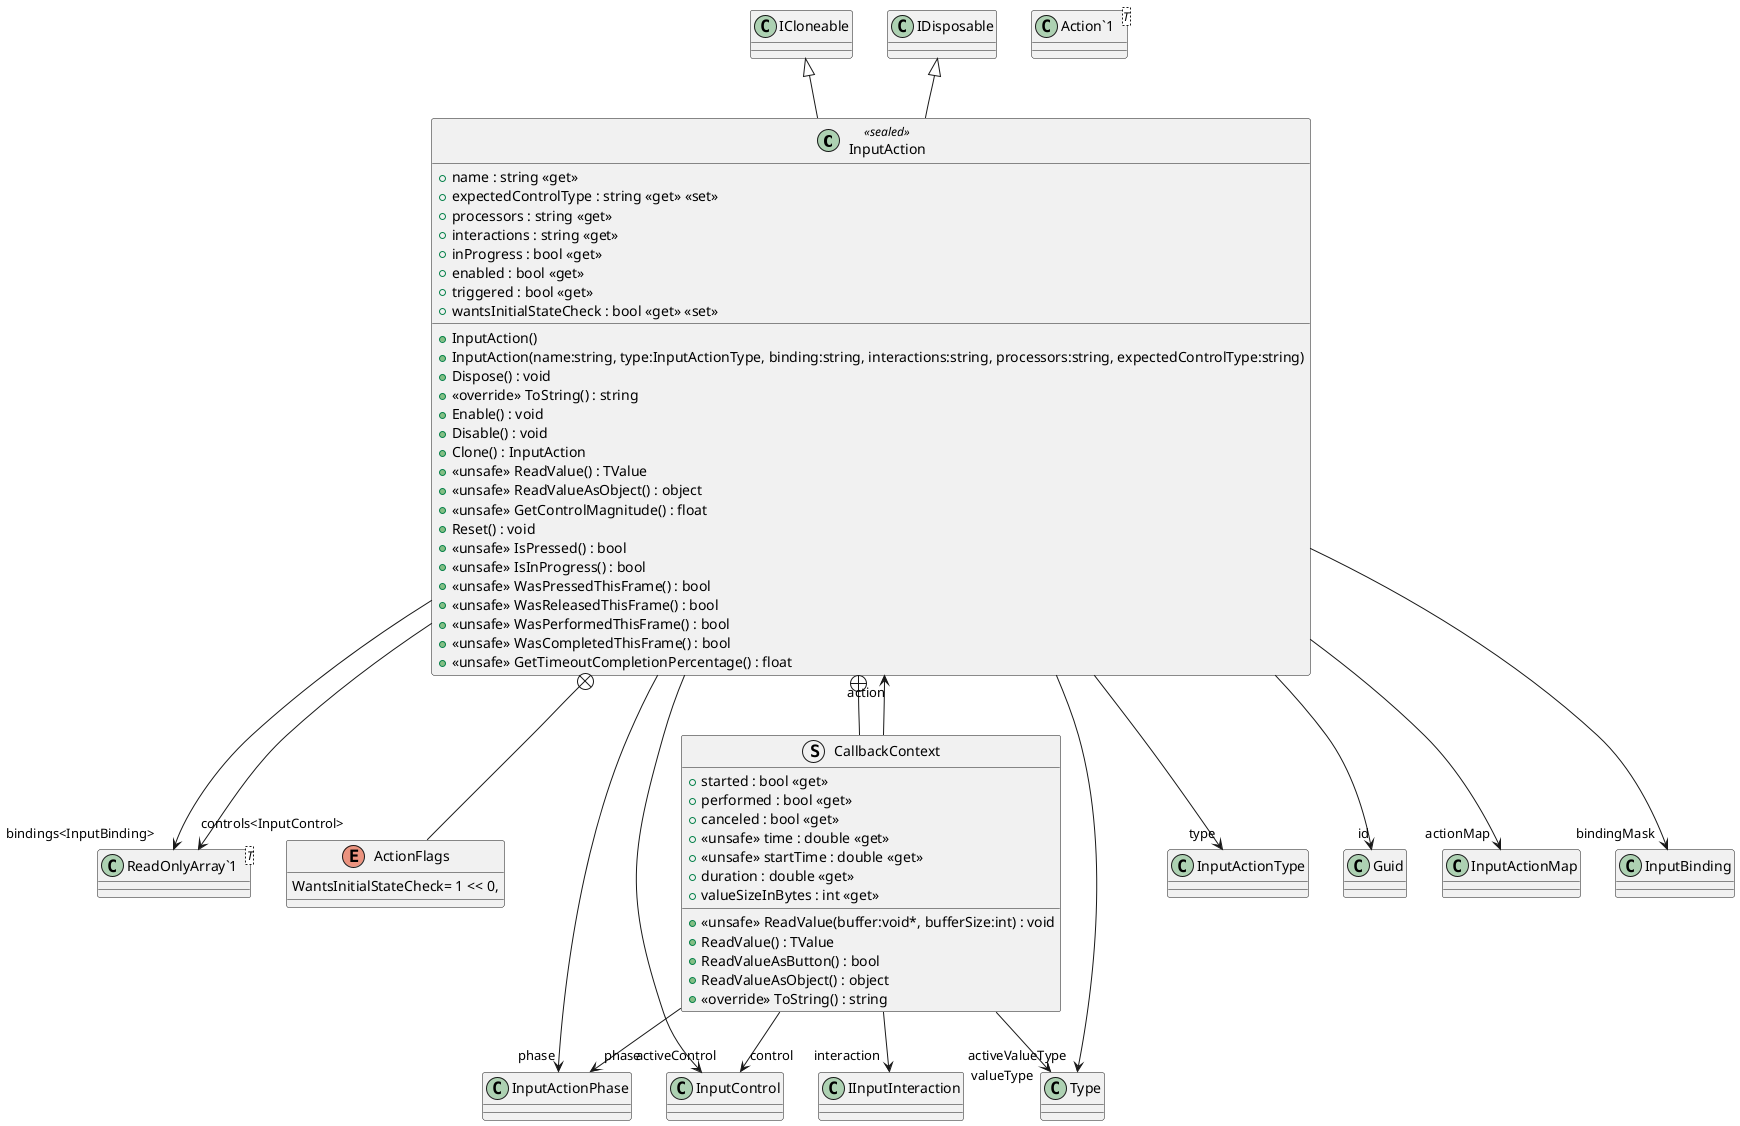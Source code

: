@startuml
class InputAction <<sealed>> {
    + name : string <<get>>
    + expectedControlType : string <<get>> <<set>>
    + processors : string <<get>>
    + interactions : string <<get>>
    + inProgress : bool <<get>>
    + enabled : bool <<get>>
    + triggered : bool <<get>>
    + wantsInitialStateCheck : bool <<get>> <<set>>
    + InputAction()
    + InputAction(name:string, type:InputActionType, binding:string, interactions:string, processors:string, expectedControlType:string)
    + Dispose() : void
    + <<override>> ToString() : string
    + Enable() : void
    + Disable() : void
    + Clone() : InputAction
    + <<unsafe>> ReadValue() : TValue
    + <<unsafe>> ReadValueAsObject() : object
    + <<unsafe>> GetControlMagnitude() : float
    + Reset() : void
    + <<unsafe>> IsPressed() : bool
    + <<unsafe>> IsInProgress() : bool
    + <<unsafe>> WasPressedThisFrame() : bool
    + <<unsafe>> WasReleasedThisFrame() : bool
    + <<unsafe>> WasPerformedThisFrame() : bool
    + <<unsafe>> WasCompletedThisFrame() : bool
    + <<unsafe>> GetTimeoutCompletionPercentage() : float
}
class "ReadOnlyArray`1"<T> {
}
class "Action`1"<T> {
}
enum ActionFlags {
    WantsInitialStateCheck= 1 << 0,
}
struct CallbackContext {
    + started : bool <<get>>
    + performed : bool <<get>>
    + canceled : bool <<get>>
    + <<unsafe>> time : double <<get>>
    + <<unsafe>> startTime : double <<get>>
    + duration : double <<get>>
    + valueSizeInBytes : int <<get>>
    + <<unsafe>> ReadValue(buffer:void*, bufferSize:int) : void
    + ReadValue() : TValue
    + ReadValueAsButton() : bool
    + ReadValueAsObject() : object
    + <<override>> ToString() : string
}
ICloneable <|-- InputAction
IDisposable <|-- InputAction
InputAction --> "type" InputActionType
InputAction --> "id" Guid
InputAction --> "actionMap" InputActionMap
InputAction --> "bindingMask" InputBinding
InputAction --> "bindings<InputBinding>" "ReadOnlyArray`1"
InputAction --> "controls<InputControl>" "ReadOnlyArray`1"
InputAction --> "phase" InputActionPhase
InputAction --> "activeControl" InputControl
InputAction --> "activeValueType" Type
InputAction +-- ActionFlags
InputAction +-- CallbackContext
CallbackContext --> "phase" InputActionPhase
CallbackContext --> "action" InputAction
CallbackContext --> "control" InputControl
CallbackContext --> "interaction" IInputInteraction
CallbackContext --> "valueType" Type
@enduml
